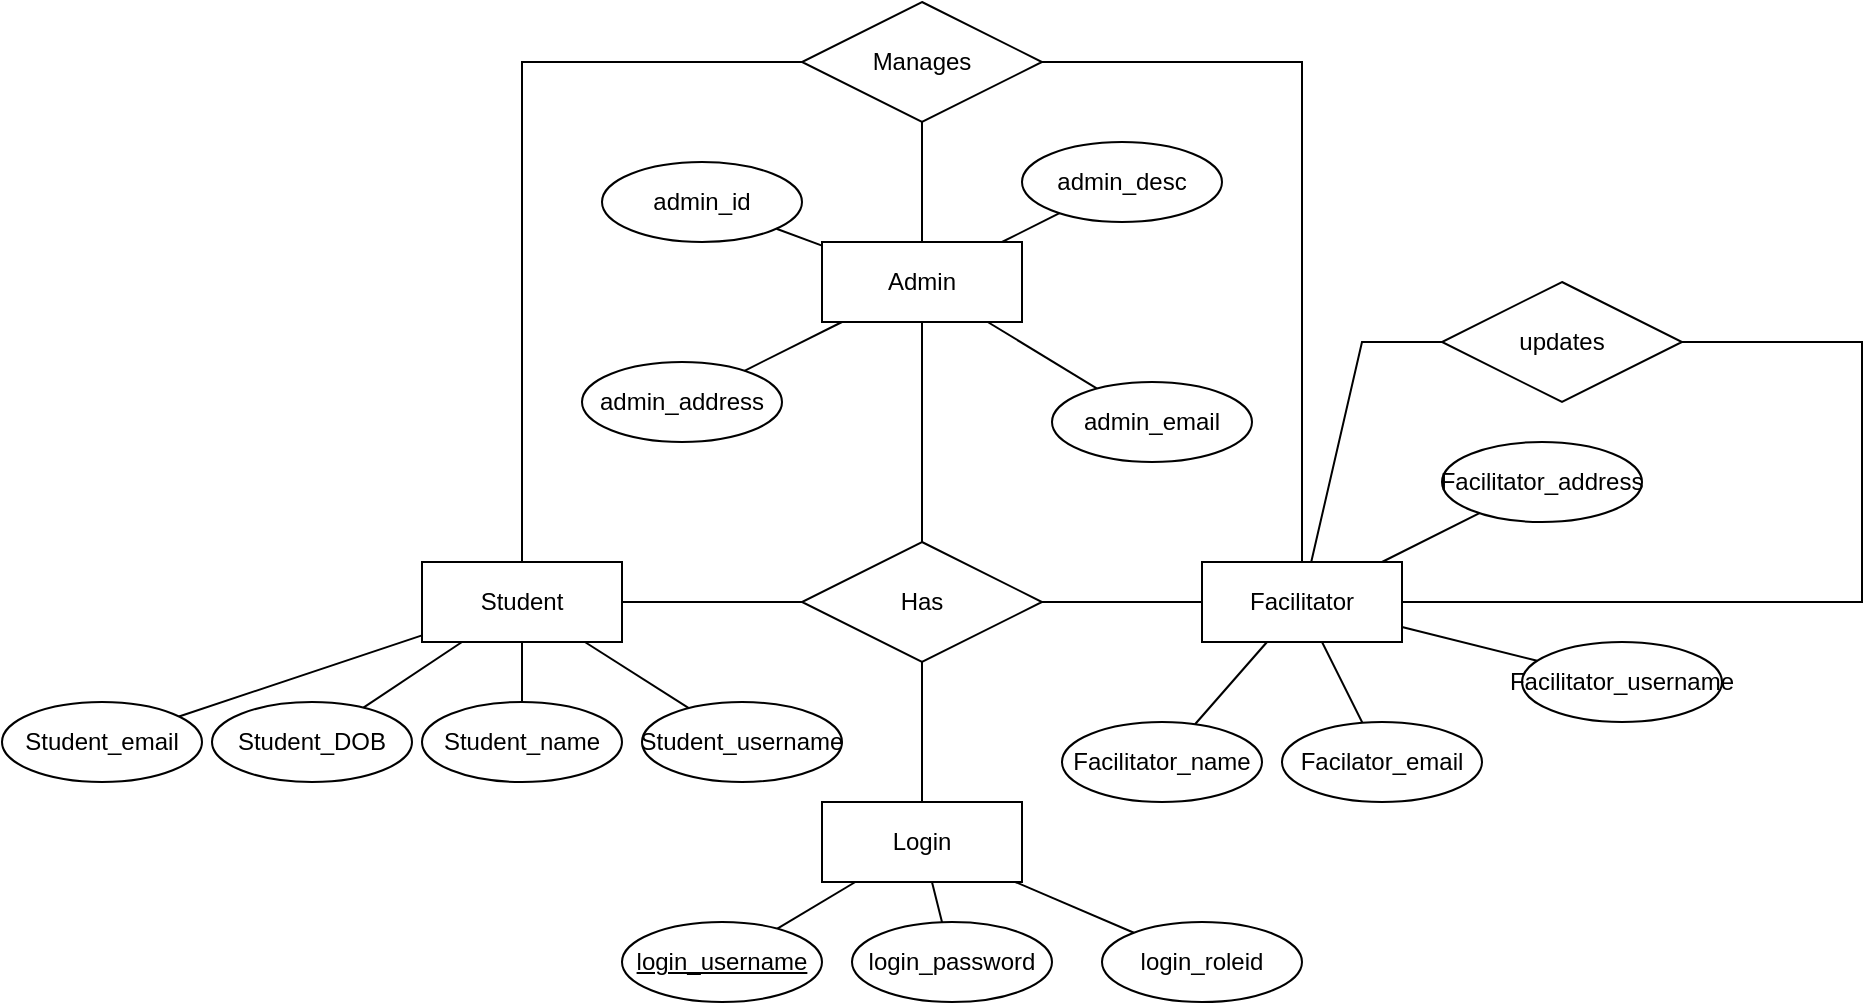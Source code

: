 <mxfile version="18.1.3" type="device"><diagram id="e3v5Tg8HvskoWjzqRP96" name="Page-1"><mxGraphModel dx="1108" dy="593" grid="1" gridSize="10" guides="1" tooltips="1" connect="1" arrows="1" fold="1" page="1" pageScale="1" pageWidth="850" pageHeight="1100" math="0" shadow="0"><root><mxCell id="0"/><mxCell id="1" parent="0"/><mxCell id="ZrWNiGsS30GhwsMdDlrx-1" value="Student" style="whiteSpace=wrap;html=1;align=center;" parent="1" vertex="1"><mxGeometry x="210" y="320" width="100" height="40" as="geometry"/></mxCell><mxCell id="ZrWNiGsS30GhwsMdDlrx-2" value="Facilitator" style="whiteSpace=wrap;html=1;align=center;" parent="1" vertex="1"><mxGeometry x="600" y="320" width="100" height="40" as="geometry"/></mxCell><mxCell id="ZrWNiGsS30GhwsMdDlrx-3" value="Admin" style="whiteSpace=wrap;html=1;align=center;" parent="1" vertex="1"><mxGeometry x="410" y="160" width="100" height="40" as="geometry"/></mxCell><mxCell id="ZrWNiGsS30GhwsMdDlrx-4" value="Has" style="shape=rhombus;perimeter=rhombusPerimeter;whiteSpace=wrap;html=1;align=center;" parent="1" vertex="1"><mxGeometry x="400" y="310" width="120" height="60" as="geometry"/></mxCell><mxCell id="ZrWNiGsS30GhwsMdDlrx-8" value="" style="endArrow=none;html=1;rounded=0;" parent="1" source="ZrWNiGsS30GhwsMdDlrx-3" target="ZrWNiGsS30GhwsMdDlrx-4" edge="1"><mxGeometry relative="1" as="geometry"><mxPoint x="340" y="310" as="sourcePoint"/><mxPoint x="500" y="310" as="targetPoint"/></mxGeometry></mxCell><mxCell id="ZrWNiGsS30GhwsMdDlrx-10" value="" style="endArrow=none;html=1;rounded=0;" parent="1" source="ZrWNiGsS30GhwsMdDlrx-1" target="ZrWNiGsS30GhwsMdDlrx-4" edge="1"><mxGeometry relative="1" as="geometry"><mxPoint x="340" y="310" as="sourcePoint"/><mxPoint x="500" y="310" as="targetPoint"/></mxGeometry></mxCell><mxCell id="ZrWNiGsS30GhwsMdDlrx-11" value="" style="endArrow=none;html=1;rounded=0;" parent="1" source="ZrWNiGsS30GhwsMdDlrx-4" target="ZrWNiGsS30GhwsMdDlrx-2" edge="1"><mxGeometry relative="1" as="geometry"><mxPoint x="340" y="310" as="sourcePoint"/><mxPoint x="500" y="310" as="targetPoint"/></mxGeometry></mxCell><mxCell id="ZrWNiGsS30GhwsMdDlrx-12" value="Login" style="whiteSpace=wrap;html=1;align=center;" parent="1" vertex="1"><mxGeometry x="410" y="440" width="100" height="40" as="geometry"/></mxCell><mxCell id="ZrWNiGsS30GhwsMdDlrx-13" value="" style="endArrow=none;html=1;rounded=0;" parent="1" source="ZrWNiGsS30GhwsMdDlrx-4" target="ZrWNiGsS30GhwsMdDlrx-12" edge="1"><mxGeometry relative="1" as="geometry"><mxPoint x="340" y="310" as="sourcePoint"/><mxPoint x="500" y="310" as="targetPoint"/></mxGeometry></mxCell><mxCell id="ZrWNiGsS30GhwsMdDlrx-23" value="Manages" style="shape=rhombus;perimeter=rhombusPerimeter;whiteSpace=wrap;html=1;align=center;" parent="1" vertex="1"><mxGeometry x="400" y="40" width="120" height="60" as="geometry"/></mxCell><mxCell id="ZrWNiGsS30GhwsMdDlrx-24" value="" style="endArrow=none;html=1;rounded=0;" parent="1" source="ZrWNiGsS30GhwsMdDlrx-3" target="ZrWNiGsS30GhwsMdDlrx-23" edge="1"><mxGeometry relative="1" as="geometry"><mxPoint x="210" y="180" as="sourcePoint"/><mxPoint x="370" y="180" as="targetPoint"/></mxGeometry></mxCell><mxCell id="ZrWNiGsS30GhwsMdDlrx-25" value="" style="endArrow=none;html=1;rounded=0;exitX=0.5;exitY=0;exitDx=0;exitDy=0;" parent="1" source="ZrWNiGsS30GhwsMdDlrx-1" target="ZrWNiGsS30GhwsMdDlrx-23" edge="1"><mxGeometry relative="1" as="geometry"><mxPoint x="260" y="110" as="sourcePoint"/><mxPoint x="420" y="110" as="targetPoint"/><Array as="points"><mxPoint x="260" y="70"/></Array></mxGeometry></mxCell><mxCell id="ZrWNiGsS30GhwsMdDlrx-26" value="" style="endArrow=none;html=1;rounded=0;" parent="1" source="ZrWNiGsS30GhwsMdDlrx-2" target="ZrWNiGsS30GhwsMdDlrx-23" edge="1"><mxGeometry relative="1" as="geometry"><mxPoint x="210" y="180" as="sourcePoint"/><mxPoint x="370" y="180" as="targetPoint"/><Array as="points"><mxPoint x="650" y="70"/></Array></mxGeometry></mxCell><mxCell id="ZrWNiGsS30GhwsMdDlrx-28" value="Student_DOB" style="ellipse;whiteSpace=wrap;html=1;align=center;" parent="1" vertex="1"><mxGeometry x="105" y="390" width="100" height="40" as="geometry"/></mxCell><mxCell id="ZrWNiGsS30GhwsMdDlrx-29" value="Student_name" style="ellipse;whiteSpace=wrap;html=1;align=center;" parent="1" vertex="1"><mxGeometry x="210" y="390" width="100" height="40" as="geometry"/></mxCell><mxCell id="ZrWNiGsS30GhwsMdDlrx-30" value="Student_username" style="ellipse;whiteSpace=wrap;html=1;align=center;" parent="1" vertex="1"><mxGeometry x="320" y="390" width="100" height="40" as="geometry"/></mxCell><mxCell id="ZrWNiGsS30GhwsMdDlrx-31" value="" style="endArrow=none;html=1;rounded=0;" parent="1" source="ZrWNiGsS30GhwsMdDlrx-28" target="ZrWNiGsS30GhwsMdDlrx-1" edge="1"><mxGeometry relative="1" as="geometry"><mxPoint x="210" y="270" as="sourcePoint"/><mxPoint x="370" y="270" as="targetPoint"/></mxGeometry></mxCell><mxCell id="ZrWNiGsS30GhwsMdDlrx-32" value="" style="endArrow=none;html=1;rounded=0;" parent="1" source="ZrWNiGsS30GhwsMdDlrx-29" target="ZrWNiGsS30GhwsMdDlrx-1" edge="1"><mxGeometry relative="1" as="geometry"><mxPoint x="210" y="270" as="sourcePoint"/><mxPoint x="370" y="270" as="targetPoint"/></mxGeometry></mxCell><mxCell id="ZrWNiGsS30GhwsMdDlrx-33" value="" style="endArrow=none;html=1;rounded=0;" parent="1" source="ZrWNiGsS30GhwsMdDlrx-30" target="ZrWNiGsS30GhwsMdDlrx-1" edge="1"><mxGeometry relative="1" as="geometry"><mxPoint x="210" y="270" as="sourcePoint"/><mxPoint x="370" y="270" as="targetPoint"/></mxGeometry></mxCell><mxCell id="ZrWNiGsS30GhwsMdDlrx-35" value="login_password" style="ellipse;whiteSpace=wrap;html=1;align=center;" parent="1" vertex="1"><mxGeometry x="425" y="500" width="100" height="40" as="geometry"/></mxCell><mxCell id="ZrWNiGsS30GhwsMdDlrx-36" value="login_roleid" style="ellipse;whiteSpace=wrap;html=1;align=center;" parent="1" vertex="1"><mxGeometry x="550" y="500" width="100" height="40" as="geometry"/></mxCell><mxCell id="ZrWNiGsS30GhwsMdDlrx-38" value="" style="endArrow=none;html=1;rounded=0;" parent="1" source="ZrWNiGsS30GhwsMdDlrx-44" target="ZrWNiGsS30GhwsMdDlrx-12" edge="1"><mxGeometry relative="1" as="geometry"><mxPoint x="387.542" y="503.308" as="sourcePoint"/><mxPoint x="370" y="270" as="targetPoint"/></mxGeometry></mxCell><mxCell id="ZrWNiGsS30GhwsMdDlrx-39" value="" style="endArrow=none;html=1;rounded=0;" parent="1" source="ZrWNiGsS30GhwsMdDlrx-35" target="ZrWNiGsS30GhwsMdDlrx-12" edge="1"><mxGeometry relative="1" as="geometry"><mxPoint x="210" y="270" as="sourcePoint"/><mxPoint x="370" y="270" as="targetPoint"/></mxGeometry></mxCell><mxCell id="ZrWNiGsS30GhwsMdDlrx-40" value="" style="endArrow=none;html=1;rounded=0;" parent="1" source="ZrWNiGsS30GhwsMdDlrx-36" target="ZrWNiGsS30GhwsMdDlrx-12" edge="1"><mxGeometry relative="1" as="geometry"><mxPoint x="210" y="270" as="sourcePoint"/><mxPoint x="370" y="270" as="targetPoint"/></mxGeometry></mxCell><mxCell id="ZrWNiGsS30GhwsMdDlrx-41" value="admin_address" style="ellipse;whiteSpace=wrap;html=1;align=center;" parent="1" vertex="1"><mxGeometry x="290" y="220" width="100" height="40" as="geometry"/></mxCell><mxCell id="ZrWNiGsS30GhwsMdDlrx-42" value="admin_desc" style="ellipse;whiteSpace=wrap;html=1;align=center;" parent="1" vertex="1"><mxGeometry x="510" y="110" width="100" height="40" as="geometry"/></mxCell><mxCell id="ZrWNiGsS30GhwsMdDlrx-43" value="admin_id" style="ellipse;whiteSpace=wrap;html=1;align=center;" parent="1" vertex="1"><mxGeometry x="300" y="120" width="100" height="40" as="geometry"/></mxCell><mxCell id="ZrWNiGsS30GhwsMdDlrx-44" value="login_username" style="ellipse;whiteSpace=wrap;html=1;align=center;fontStyle=4;" parent="1" vertex="1"><mxGeometry x="310" y="500" width="100" height="40" as="geometry"/></mxCell><mxCell id="ZrWNiGsS30GhwsMdDlrx-46" value="" style="endArrow=none;html=1;rounded=0;" parent="1" source="ZrWNiGsS30GhwsMdDlrx-43" target="ZrWNiGsS30GhwsMdDlrx-3" edge="1"><mxGeometry relative="1" as="geometry"><mxPoint x="210" y="270" as="sourcePoint"/><mxPoint x="370" y="270" as="targetPoint"/></mxGeometry></mxCell><mxCell id="ZrWNiGsS30GhwsMdDlrx-47" value="" style="endArrow=none;html=1;rounded=0;" parent="1" source="ZrWNiGsS30GhwsMdDlrx-41" target="ZrWNiGsS30GhwsMdDlrx-3" edge="1"><mxGeometry relative="1" as="geometry"><mxPoint x="210" y="270" as="sourcePoint"/><mxPoint x="370" y="270" as="targetPoint"/></mxGeometry></mxCell><mxCell id="ZrWNiGsS30GhwsMdDlrx-48" value="" style="endArrow=none;html=1;rounded=0;" parent="1" source="ZrWNiGsS30GhwsMdDlrx-3" target="ZrWNiGsS30GhwsMdDlrx-42" edge="1"><mxGeometry relative="1" as="geometry"><mxPoint x="210" y="270" as="sourcePoint"/><mxPoint x="370" y="270" as="targetPoint"/></mxGeometry></mxCell><mxCell id="ZrWNiGsS30GhwsMdDlrx-49" value="" style="endArrow=none;html=1;rounded=0;" parent="1" source="ZrWNiGsS30GhwsMdDlrx-3" target="ZrWNiGsS30GhwsMdDlrx-50" edge="1"><mxGeometry relative="1" as="geometry"><mxPoint x="210" y="270" as="sourcePoint"/><mxPoint x="370" y="270" as="targetPoint"/></mxGeometry></mxCell><mxCell id="ZrWNiGsS30GhwsMdDlrx-50" value="admin_email" style="ellipse;whiteSpace=wrap;html=1;align=center;" parent="1" vertex="1"><mxGeometry x="525" y="230" width="100" height="40" as="geometry"/></mxCell><mxCell id="ZrWNiGsS30GhwsMdDlrx-51" value="" style="endArrow=none;html=1;rounded=0;" parent="1" source="ZrWNiGsS30GhwsMdDlrx-52" target="ZrWNiGsS30GhwsMdDlrx-1" edge="1"><mxGeometry relative="1" as="geometry"><mxPoint x="60" y="390" as="sourcePoint"/><mxPoint x="370" y="270" as="targetPoint"/></mxGeometry></mxCell><mxCell id="ZrWNiGsS30GhwsMdDlrx-52" value="Student_email" style="ellipse;whiteSpace=wrap;html=1;align=center;" parent="1" vertex="1"><mxGeometry y="390" width="100" height="40" as="geometry"/></mxCell><mxCell id="ZrWNiGsS30GhwsMdDlrx-54" value="Facilitator_address" style="ellipse;whiteSpace=wrap;html=1;align=center;" parent="1" vertex="1"><mxGeometry x="720" y="260" width="100" height="40" as="geometry"/></mxCell><mxCell id="ZrWNiGsS30GhwsMdDlrx-55" value="Facilator_email" style="ellipse;whiteSpace=wrap;html=1;align=center;" parent="1" vertex="1"><mxGeometry x="640" y="400" width="100" height="40" as="geometry"/></mxCell><mxCell id="ZrWNiGsS30GhwsMdDlrx-56" value="Facilitator_name" style="ellipse;whiteSpace=wrap;html=1;align=center;" parent="1" vertex="1"><mxGeometry x="530" y="400" width="100" height="40" as="geometry"/></mxCell><mxCell id="ZrWNiGsS30GhwsMdDlrx-57" value="Facilitator_username" style="ellipse;whiteSpace=wrap;html=1;align=center;" parent="1" vertex="1"><mxGeometry x="760" y="360" width="100" height="40" as="geometry"/></mxCell><mxCell id="ZrWNiGsS30GhwsMdDlrx-58" value="" style="endArrow=none;html=1;rounded=0;" parent="1" source="ZrWNiGsS30GhwsMdDlrx-2" target="ZrWNiGsS30GhwsMdDlrx-54" edge="1"><mxGeometry relative="1" as="geometry"><mxPoint x="420" y="270" as="sourcePoint"/><mxPoint x="580" y="270" as="targetPoint"/></mxGeometry></mxCell><mxCell id="ZrWNiGsS30GhwsMdDlrx-59" value="" style="endArrow=none;html=1;rounded=0;" parent="1" source="ZrWNiGsS30GhwsMdDlrx-2" target="ZrWNiGsS30GhwsMdDlrx-57" edge="1"><mxGeometry relative="1" as="geometry"><mxPoint x="670" y="350" as="sourcePoint"/><mxPoint x="830" y="350" as="targetPoint"/></mxGeometry></mxCell><mxCell id="ZrWNiGsS30GhwsMdDlrx-60" value="" style="endArrow=none;html=1;rounded=0;" parent="1" source="ZrWNiGsS30GhwsMdDlrx-2" target="ZrWNiGsS30GhwsMdDlrx-55" edge="1"><mxGeometry relative="1" as="geometry"><mxPoint x="490" y="420" as="sourcePoint"/><mxPoint x="650" y="420" as="targetPoint"/></mxGeometry></mxCell><mxCell id="ZrWNiGsS30GhwsMdDlrx-61" value="" style="endArrow=none;html=1;rounded=0;" parent="1" source="ZrWNiGsS30GhwsMdDlrx-2" target="ZrWNiGsS30GhwsMdDlrx-56" edge="1"><mxGeometry relative="1" as="geometry"><mxPoint x="610" y="330" as="sourcePoint"/><mxPoint x="770" y="330" as="targetPoint"/></mxGeometry></mxCell><mxCell id="7N8aRYyb1RR2fpe7FRpF-7" value="updates" style="shape=rhombus;perimeter=rhombusPerimeter;whiteSpace=wrap;html=1;align=center;" parent="1" vertex="1"><mxGeometry x="720" y="180" width="120" height="60" as="geometry"/></mxCell><mxCell id="7N8aRYyb1RR2fpe7FRpF-8" value="" style="endArrow=none;html=1;rounded=0;" parent="1" source="ZrWNiGsS30GhwsMdDlrx-2" target="7N8aRYyb1RR2fpe7FRpF-7" edge="1"><mxGeometry relative="1" as="geometry"><mxPoint x="400" y="290" as="sourcePoint"/><mxPoint x="560" y="290" as="targetPoint"/><Array as="points"><mxPoint x="680" y="210"/></Array></mxGeometry></mxCell><mxCell id="7N8aRYyb1RR2fpe7FRpF-9" value="" style="endArrow=none;html=1;rounded=0;" parent="1" source="ZrWNiGsS30GhwsMdDlrx-2" target="7N8aRYyb1RR2fpe7FRpF-7" edge="1"><mxGeometry relative="1" as="geometry"><mxPoint x="400" y="290" as="sourcePoint"/><mxPoint x="560" y="290" as="targetPoint"/><Array as="points"><mxPoint x="930" y="340"/><mxPoint x="930" y="210"/></Array></mxGeometry></mxCell></root></mxGraphModel></diagram></mxfile>